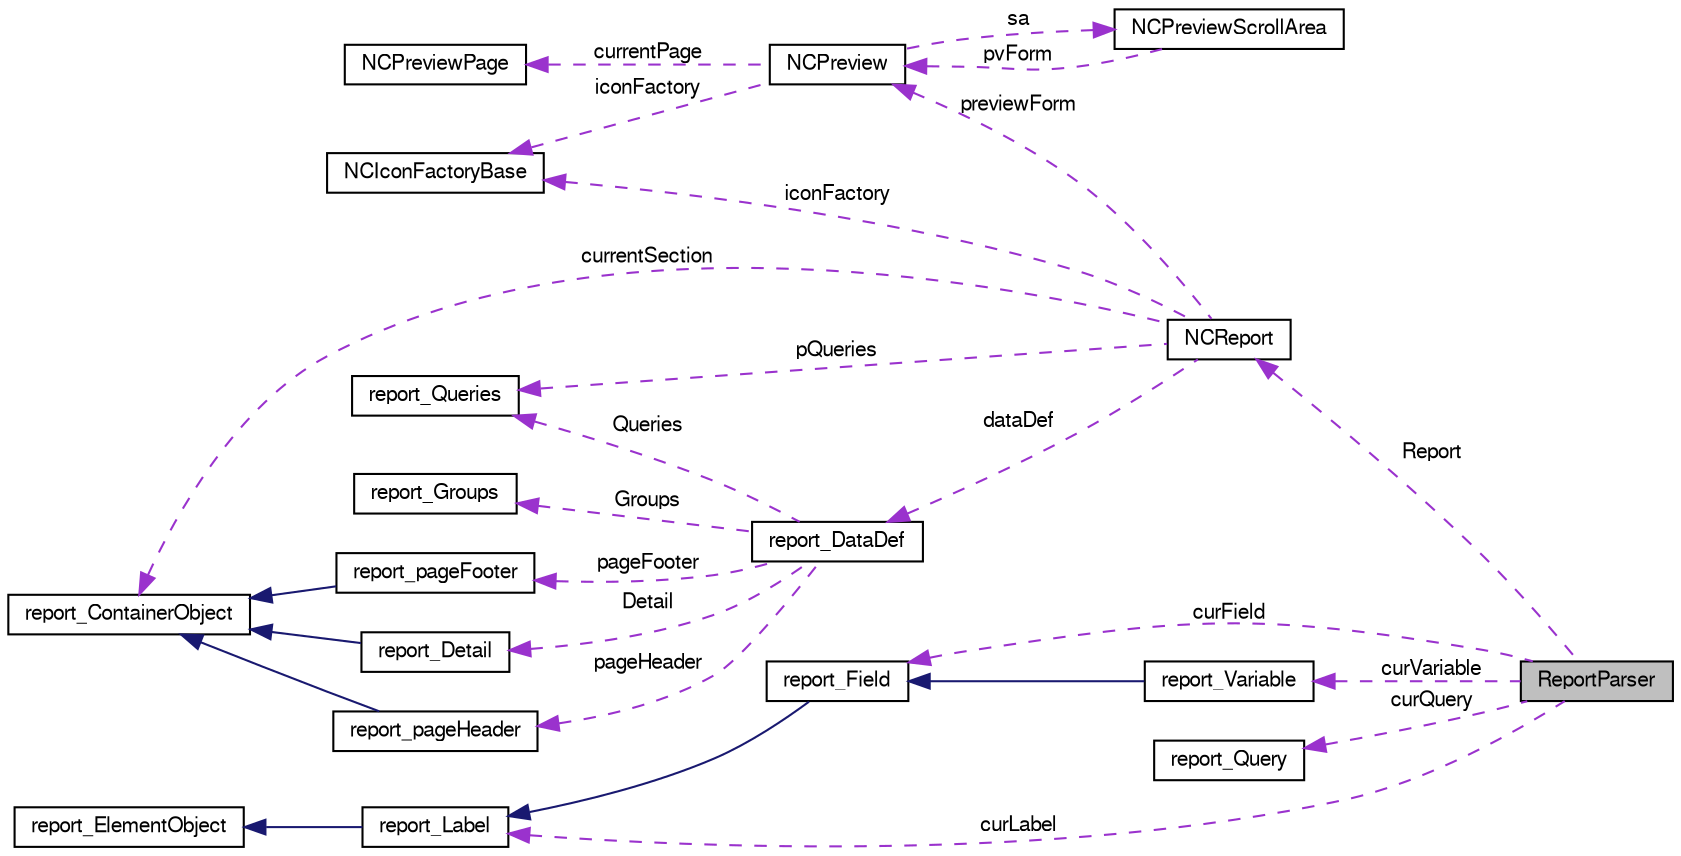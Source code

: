 digraph G
{
  edge [fontname="FreeSans",fontsize=10,labelfontname="FreeSans",labelfontsize=10];
  node [fontname="FreeSans",fontsize=10,shape=record];
  rankdir=LR;
  Node1 [label="ReportParser",height=0.2,width=0.4,color="black", fillcolor="grey75", style="filled" fontcolor="black"];
  Node2 -> Node1 [dir=back,color="darkorchid3",fontsize=10,style="dashed",label="Report",fontname="FreeSans"];
  Node2 [label="NCReport",height=0.2,width=0.4,color="black", fillcolor="white", style="filled",URL="$classNCReport.html"];
  Node3 -> Node2 [dir=back,color="darkorchid3",fontsize=10,style="dashed",label="previewForm",fontname="FreeSans"];
  Node3 [label="NCPreview",height=0.2,width=0.4,color="black", fillcolor="white", style="filled",URL="$classNCPreview.html"];
  Node4 -> Node3 [dir=back,color="darkorchid3",fontsize=10,style="dashed",label="currentPage",fontname="FreeSans"];
  Node4 [label="NCPreviewPage",height=0.2,width=0.4,color="black", fillcolor="white", style="filled",URL="$classNCPreviewPage.html"];
  Node5 -> Node3 [dir=back,color="darkorchid3",fontsize=10,style="dashed",label="iconFactory",fontname="FreeSans"];
  Node5 [label="NCIconFactoryBase",height=0.2,width=0.4,color="black", fillcolor="white", style="filled",URL="$classNCIconFactoryBase.html"];
  Node6 -> Node3 [dir=back,color="darkorchid3",fontsize=10,style="dashed",label="sa",fontname="FreeSans"];
  Node6 [label="NCPreviewScrollArea",height=0.2,width=0.4,color="black", fillcolor="white", style="filled",URL="$classNCPreviewScrollArea.html"];
  Node3 -> Node6 [dir=back,color="darkorchid3",fontsize=10,style="dashed",label="pvForm",fontname="FreeSans"];
  Node7 -> Node2 [dir=back,color="darkorchid3",fontsize=10,style="dashed",label="dataDef",fontname="FreeSans"];
  Node7 [label="report_DataDef",height=0.2,width=0.4,color="black", fillcolor="white", style="filled",URL="$classreport__DataDef.html"];
  Node8 -> Node7 [dir=back,color="darkorchid3",fontsize=10,style="dashed",label="pageFooter",fontname="FreeSans"];
  Node8 [label="report_pageFooter",height=0.2,width=0.4,color="black", fillcolor="white", style="filled",URL="$classreport__pageFooter.html"];
  Node9 -> Node8 [dir=back,color="midnightblue",fontsize=10,style="solid",fontname="FreeSans"];
  Node9 [label="report_ContainerObject",height=0.2,width=0.4,color="black", fillcolor="white", style="filled",URL="$classreport__ContainerObject.html"];
  Node10 -> Node7 [dir=back,color="darkorchid3",fontsize=10,style="dashed",label="Queries",fontname="FreeSans"];
  Node10 [label="report_Queries",height=0.2,width=0.4,color="black", fillcolor="white", style="filled",URL="$classreport__Queries.html"];
  Node11 -> Node7 [dir=back,color="darkorchid3",fontsize=10,style="dashed",label="Groups",fontname="FreeSans"];
  Node11 [label="report_Groups",height=0.2,width=0.4,color="black", fillcolor="white", style="filled",URL="$classreport__Groups.html"];
  Node12 -> Node7 [dir=back,color="darkorchid3",fontsize=10,style="dashed",label="Detail",fontname="FreeSans"];
  Node12 [label="report_Detail",height=0.2,width=0.4,color="black", fillcolor="white", style="filled",URL="$classreport__Detail.html"];
  Node9 -> Node12 [dir=back,color="midnightblue",fontsize=10,style="solid",fontname="FreeSans"];
  Node13 -> Node7 [dir=back,color="darkorchid3",fontsize=10,style="dashed",label="pageHeader",fontname="FreeSans"];
  Node13 [label="report_pageHeader",height=0.2,width=0.4,color="black", fillcolor="white", style="filled",URL="$classreport__pageHeader.html"];
  Node9 -> Node13 [dir=back,color="midnightblue",fontsize=10,style="solid",fontname="FreeSans"];
  Node9 -> Node2 [dir=back,color="darkorchid3",fontsize=10,style="dashed",label="currentSection",fontname="FreeSans"];
  Node10 -> Node2 [dir=back,color="darkorchid3",fontsize=10,style="dashed",label="pQueries",fontname="FreeSans"];
  Node5 -> Node2 [dir=back,color="darkorchid3",fontsize=10,style="dashed",label="iconFactory",fontname="FreeSans"];
  Node14 -> Node1 [dir=back,color="darkorchid3",fontsize=10,style="dashed",label="curField",fontname="FreeSans"];
  Node14 [label="report_Field",height=0.2,width=0.4,color="black", fillcolor="white", style="filled",URL="$classreport__Field.html"];
  Node15 -> Node14 [dir=back,color="midnightblue",fontsize=10,style="solid",fontname="FreeSans"];
  Node15 [label="report_Label",height=0.2,width=0.4,color="black", fillcolor="white", style="filled",URL="$classreport__Label.html"];
  Node16 -> Node15 [dir=back,color="midnightblue",fontsize=10,style="solid",fontname="FreeSans"];
  Node16 [label="report_ElementObject",height=0.2,width=0.4,color="black", fillcolor="white", style="filled",URL="$classreport__ElementObject.html"];
  Node17 -> Node1 [dir=back,color="darkorchid3",fontsize=10,style="dashed",label="curVariable",fontname="FreeSans"];
  Node17 [label="report_Variable",height=0.2,width=0.4,color="black", fillcolor="white", style="filled",URL="$classreport__Variable.html"];
  Node14 -> Node17 [dir=back,color="midnightblue",fontsize=10,style="solid",fontname="FreeSans"];
  Node15 -> Node1 [dir=back,color="darkorchid3",fontsize=10,style="dashed",label="curLabel",fontname="FreeSans"];
  Node18 -> Node1 [dir=back,color="darkorchid3",fontsize=10,style="dashed",label="curQuery",fontname="FreeSans"];
  Node18 [label="report_Query",height=0.2,width=0.4,color="black", fillcolor="white", style="filled",URL="$classreport__Query.html"];
}
